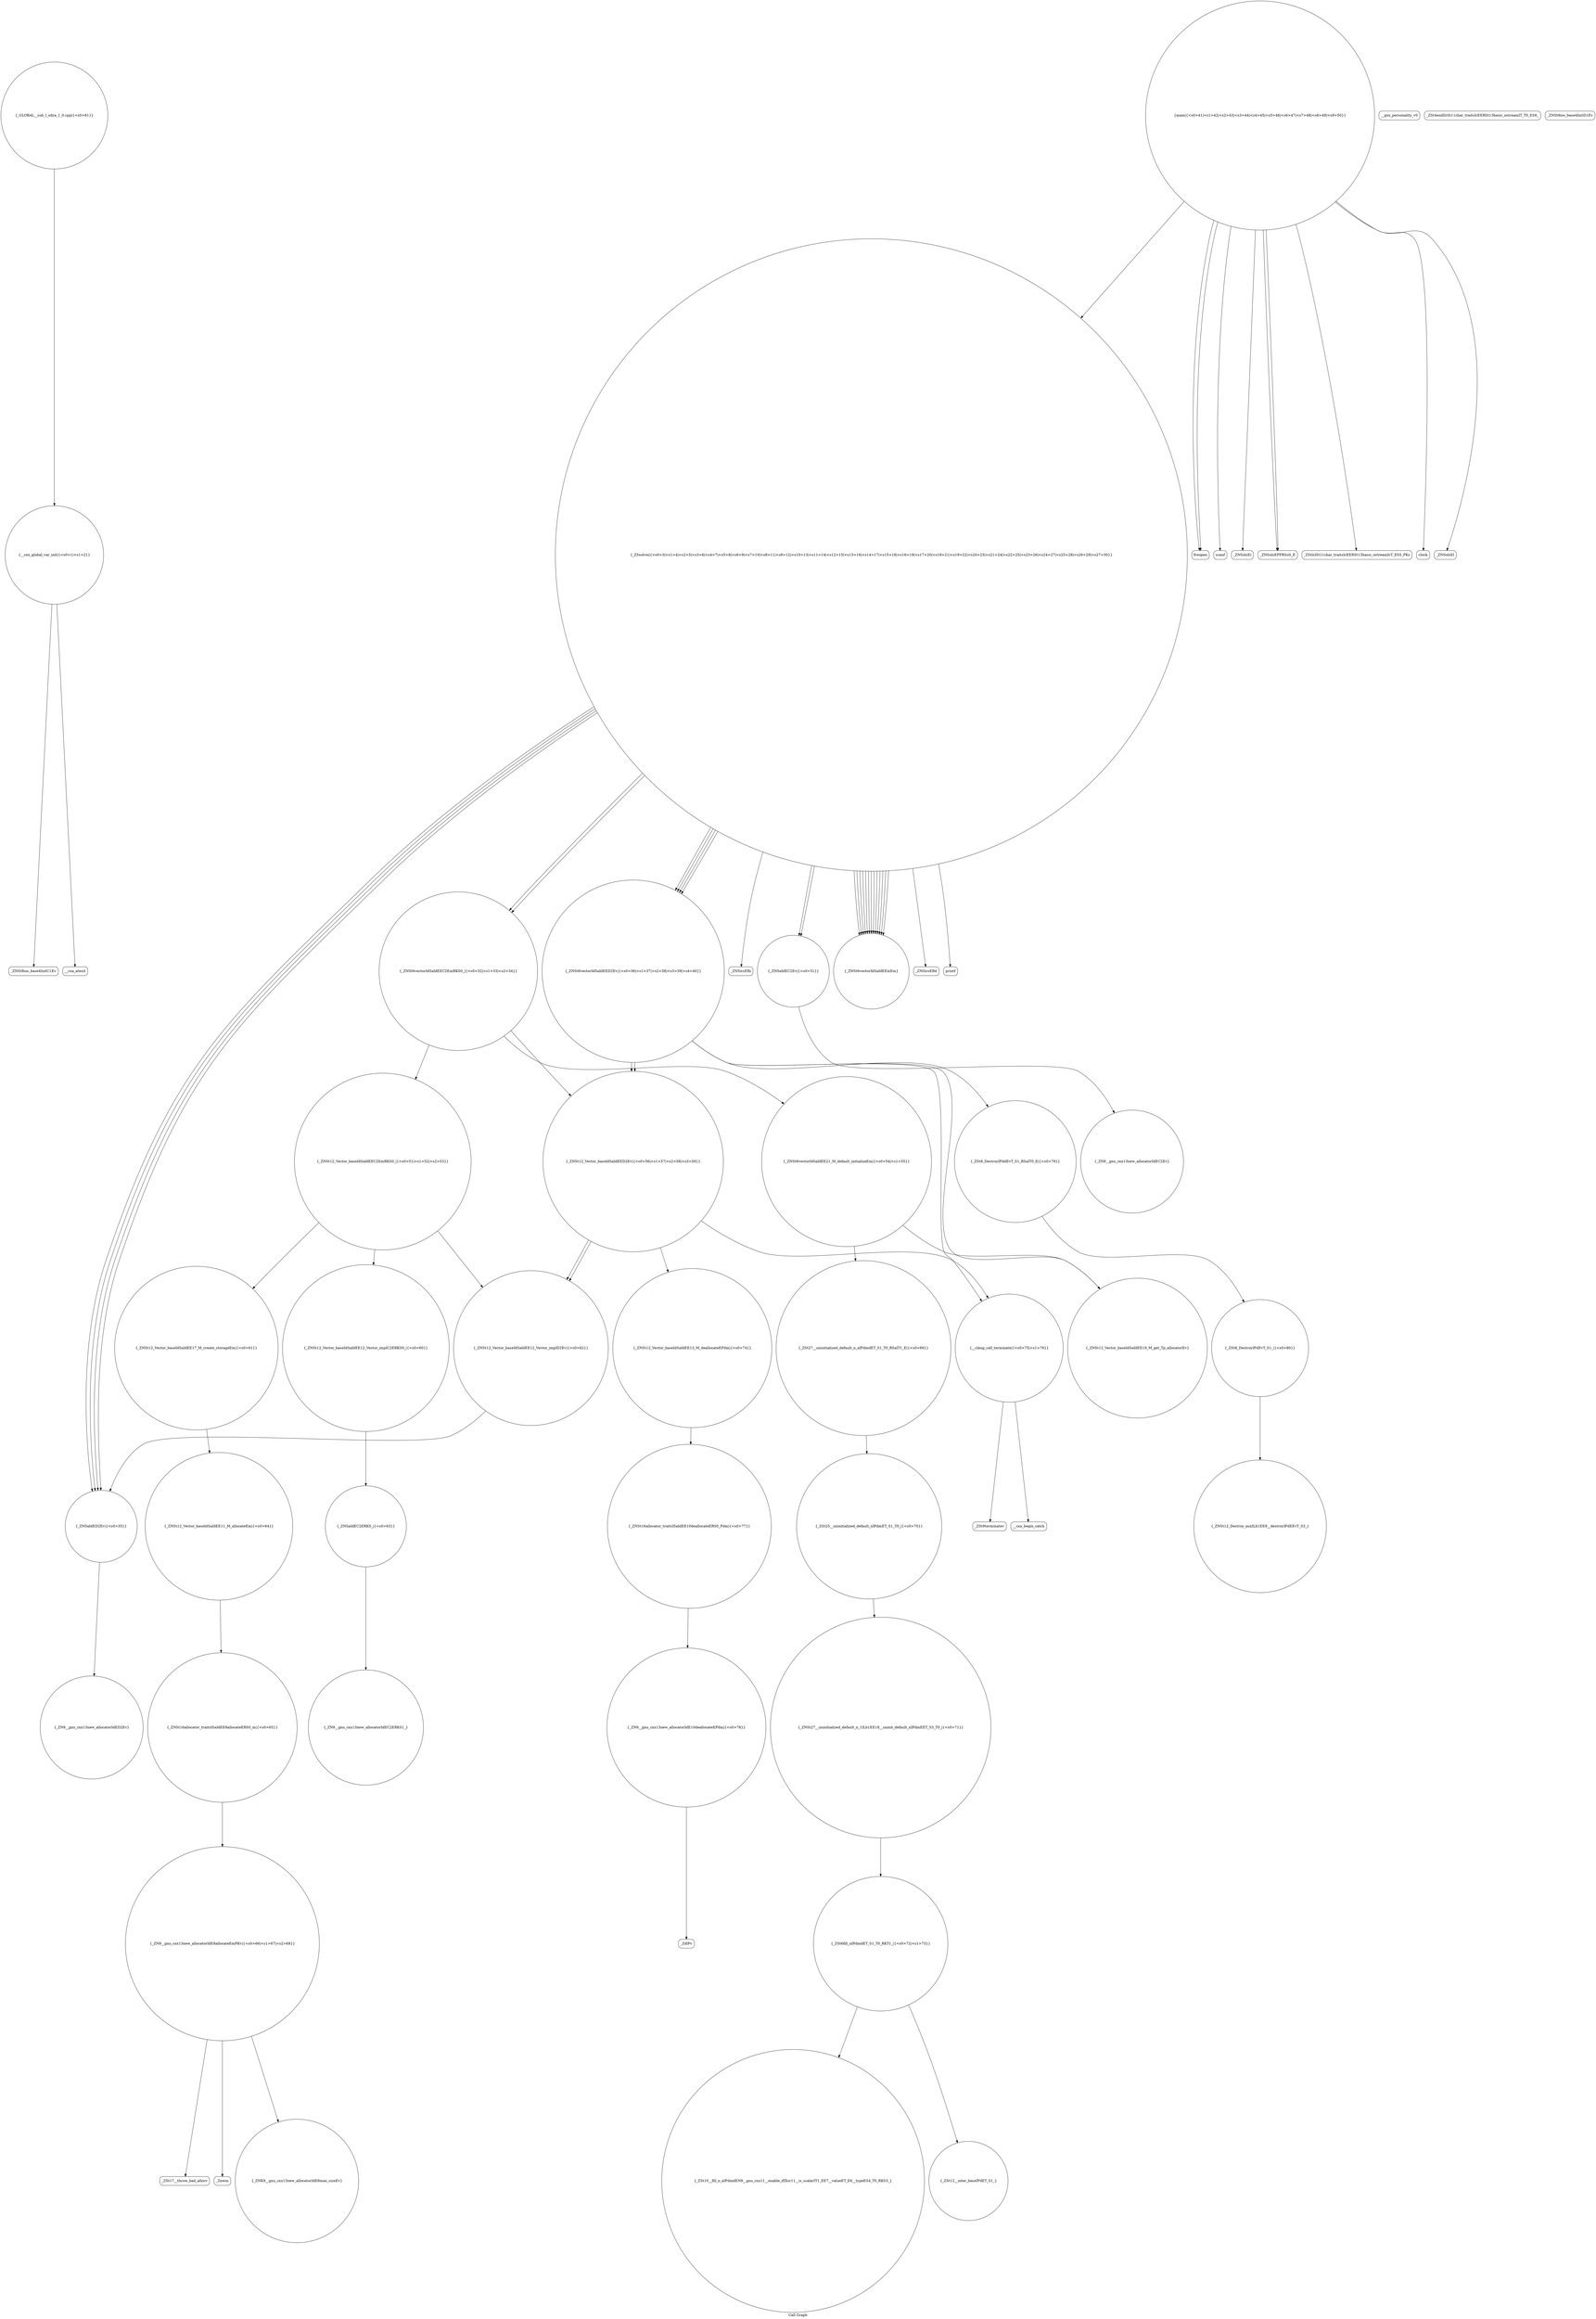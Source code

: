 digraph "Call Graph" {
	label="Call Graph";

	Node0x557a63b4a030 [shape=record,shape=circle,label="{__cxx_global_var_init|{<s0>1|<s1>2}}"];
	Node0x557a63b4a030:s0 -> Node0x557a63b4a0b0[color=black];
	Node0x557a63b4a030:s1 -> Node0x557a63b4a1b0[color=black];
	Node0x557a63b4b6b0 [shape=record,shape=circle,label="{_ZSt12__niter_baseIPdET_S1_}"];
	Node0x557a63b4a3b0 [shape=record,shape=circle,label="{_ZNSt6vectorIdSaIdEEC2EmRKS0_|{<s0>32|<s1>33|<s2>34}}"];
	Node0x557a63b4a3b0:s0 -> Node0x557a63b4acb0[color=black];
	Node0x557a63b4a3b0:s1 -> Node0x557a63b4ad30[color=black];
	Node0x557a63b4a3b0:s2 -> Node0x557a63b4adb0[color=black];
	Node0x557a63b4ca50 [shape=record,shape=Mrecord,label="{_ZdlPv}"];
	Node0x557a63b4a730 [shape=record,shape=circle,label="{main|{<s0>41|<s1>42|<s2>43|<s3>44|<s4>45|<s5>46|<s6>47|<s7>48|<s8>49|<s9>50}}"];
	Node0x557a63b4a730:s0 -> Node0x557a63b4a7b0[color=black];
	Node0x557a63b4a730:s1 -> Node0x557a63b4a7b0[color=black];
	Node0x557a63b4a730:s2 -> Node0x557a63b4a830[color=black];
	Node0x557a63b4a730:s3 -> Node0x557a63b4a230[color=black];
	Node0x557a63b4a730:s4 -> Node0x557a63b4a8b0[color=black];
	Node0x557a63b4a730:s5 -> Node0x557a63b4a930[color=black];
	Node0x557a63b4a730:s6 -> Node0x557a63b4aa30[color=black];
	Node0x557a63b4a730:s7 -> Node0x557a63b4ab30[color=black];
	Node0x557a63b4a730:s8 -> Node0x557a63b4aab0[color=black];
	Node0x557a63b4a730:s9 -> Node0x557a63b4a930[color=black];
	Node0x557a63b4aab0 [shape=record,shape=Mrecord,label="{_ZNSolsEl}"];
	Node0x557a63b4ae30 [shape=record,shape=circle,label="{_ZNSt12_Vector_baseIdSaIdEE12_Vector_implC2ERKS0_|{<s0>60}}"];
	Node0x557a63b4ae30:s0 -> Node0x557a63b4afb0[color=black];
	Node0x557a63b4b1b0 [shape=record,shape=circle,label="{_ZN9__gnu_cxx13new_allocatorIdE8allocateEmPKv|{<s0>66|<s1>67|<s2>68}}"];
	Node0x557a63b4b1b0:s0 -> Node0x557a63b4b230[color=black];
	Node0x557a63b4b1b0:s1 -> Node0x557a63b4b2b0[color=black];
	Node0x557a63b4b1b0:s2 -> Node0x557a63b4b330[color=black];
	Node0x557a63b4b530 [shape=record,shape=circle,label="{_ZNSt27__uninitialized_default_n_1ILb1EE18__uninit_default_nIPdmEET_S3_T0_|{<s0>71}}"];
	Node0x557a63b4b530:s0 -> Node0x557a63b4b5b0[color=black];
	Node0x557a63b4a230 [shape=record,shape=circle,label="{_Z5solvei|{<s0>3|<s1>4|<s2>5|<s3>6|<s4>7|<s5>8|<s6>9|<s7>10|<s8>11|<s9>12|<s10>13|<s11>14|<s12>15|<s13>16|<s14>17|<s15>18|<s16>19|<s17>20|<s18>21|<s19>22|<s20>23|<s21>24|<s22>25|<s23>26|<s24>27|<s25>28|<s26>29|<s27>30}}"];
	Node0x557a63b4a230:s0 -> Node0x557a63b4a2b0[color=black];
	Node0x557a63b4a230:s1 -> Node0x557a63b4a330[color=black];
	Node0x557a63b4a230:s2 -> Node0x557a63b4a3b0[color=black];
	Node0x557a63b4a230:s3 -> Node0x557a63b4a4b0[color=black];
	Node0x557a63b4a230:s4 -> Node0x557a63b4a330[color=black];
	Node0x557a63b4a230:s5 -> Node0x557a63b4a3b0[color=black];
	Node0x557a63b4a230:s6 -> Node0x557a63b4a4b0[color=black];
	Node0x557a63b4a230:s7 -> Node0x557a63b4a5b0[color=black];
	Node0x557a63b4a230:s8 -> Node0x557a63b4a530[color=black];
	Node0x557a63b4a230:s9 -> Node0x557a63b4a4b0[color=black];
	Node0x557a63b4a230:s10 -> Node0x557a63b4a4b0[color=black];
	Node0x557a63b4a230:s11 -> Node0x557a63b4a6b0[color=black];
	Node0x557a63b4a230:s12 -> Node0x557a63b4a5b0[color=black];
	Node0x557a63b4a230:s13 -> Node0x557a63b4a5b0[color=black];
	Node0x557a63b4a230:s14 -> Node0x557a63b4a5b0[color=black];
	Node0x557a63b4a230:s15 -> Node0x557a63b4a5b0[color=black];
	Node0x557a63b4a230:s16 -> Node0x557a63b4a5b0[color=black];
	Node0x557a63b4a230:s17 -> Node0x557a63b4a5b0[color=black];
	Node0x557a63b4a230:s18 -> Node0x557a63b4a5b0[color=black];
	Node0x557a63b4a230:s19 -> Node0x557a63b4a5b0[color=black];
	Node0x557a63b4a230:s20 -> Node0x557a63b4a5b0[color=black];
	Node0x557a63b4a230:s21 -> Node0x557a63b4a5b0[color=black];
	Node0x557a63b4a230:s22 -> Node0x557a63b4a5b0[color=black];
	Node0x557a63b4a230:s23 -> Node0x557a63b4a5b0[color=black];
	Node0x557a63b4a230:s24 -> Node0x557a63b4a630[color=black];
	Node0x557a63b4a230:s25 -> Node0x557a63b4a6b0[color=black];
	Node0x557a63b4a230:s26 -> Node0x557a63b4a6b0[color=black];
	Node0x557a63b4a230:s27 -> Node0x557a63b4a6b0[color=black];
	Node0x557a63b4c8d0 [shape=record,shape=Mrecord,label="{_ZSt9terminatev}"];
	Node0x557a63b4a5b0 [shape=record,shape=circle,label="{_ZNSt6vectorIdSaIdEEixEm}"];
	Node0x557a63b4cc50 [shape=record,shape=circle,label="{_GLOBAL__sub_I_sdya_1_0.cpp|{<s0>81}}"];
	Node0x557a63b4cc50:s0 -> Node0x557a63b4a030[color=black];
	Node0x557a63b4a930 [shape=record,shape=Mrecord,label="{_ZNSolsEPFRSoS_E}"];
	Node0x557a63b4acb0 [shape=record,shape=circle,label="{_ZNSt12_Vector_baseIdSaIdEEC2EmRKS0_|{<s0>51|<s1>52|<s2>53}}"];
	Node0x557a63b4acb0:s0 -> Node0x557a63b4ae30[color=black];
	Node0x557a63b4acb0:s1 -> Node0x557a63b4aeb0[color=black];
	Node0x557a63b4acb0:s2 -> Node0x557a63b4af30[color=black];
	Node0x557a63b4b030 [shape=record,shape=circle,label="{_ZN9__gnu_cxx13new_allocatorIdEC2ERKS1_}"];
	Node0x557a63b4b3b0 [shape=record,shape=circle,label="{_ZSt27__uninitialized_default_n_aIPdmdET_S1_T0_RSaIT1_E|{<s0>69}}"];
	Node0x557a63b4b3b0:s0 -> Node0x557a63b4b4b0[color=black];
	Node0x557a63b4a0b0 [shape=record,shape=Mrecord,label="{_ZNSt8ios_base4InitC1Ev}"];
	Node0x557a63b4b730 [shape=record,shape=circle,label="{_ZNSt12_Vector_baseIdSaIdEE13_M_deallocateEPdm|{<s0>74}}"];
	Node0x557a63b4b730:s0 -> Node0x557a63b4c950[color=black];
	Node0x557a63b4a430 [shape=record,shape=Mrecord,label="{__gxx_personality_v0}"];
	Node0x557a63b4cad0 [shape=record,shape=circle,label="{_ZSt8_DestroyIPddEvT_S1_RSaIT0_E|{<s0>79}}"];
	Node0x557a63b4cad0:s0 -> Node0x557a63b4cb50[color=black];
	Node0x557a63b4a7b0 [shape=record,shape=Mrecord,label="{freopen}"];
	Node0x557a63b4ab30 [shape=record,shape=Mrecord,label="{clock}"];
	Node0x557a63b4aeb0 [shape=record,shape=circle,label="{_ZNSt12_Vector_baseIdSaIdEE17_M_create_storageEm|{<s0>61}}"];
	Node0x557a63b4aeb0:s0 -> Node0x557a63b4b0b0[color=black];
	Node0x557a63b4b230 [shape=record,shape=circle,label="{_ZNK9__gnu_cxx13new_allocatorIdE8max_sizeEv}"];
	Node0x557a63b4b5b0 [shape=record,shape=circle,label="{_ZSt6fill_nIPdmdET_S1_T0_RKT1_|{<s0>72|<s1>73}}"];
	Node0x557a63b4b5b0:s0 -> Node0x557a63b4b6b0[color=black];
	Node0x557a63b4b5b0:s1 -> Node0x557a63b4b630[color=black];
	Node0x557a63b4a2b0 [shape=record,shape=Mrecord,label="{_ZNSirsERi}"];
	Node0x557a63b4c950 [shape=record,shape=circle,label="{_ZNSt16allocator_traitsISaIdEE10deallocateERS0_Pdm|{<s0>77}}"];
	Node0x557a63b4c950:s0 -> Node0x557a63b4c9d0[color=black];
	Node0x557a63b4a630 [shape=record,shape=Mrecord,label="{printf}"];
	Node0x557a63b4a9b0 [shape=record,shape=Mrecord,label="{_ZSt4endlIcSt11char_traitsIcEERSt13basic_ostreamIT_T0_ES6_}"];
	Node0x557a63b4ad30 [shape=record,shape=circle,label="{_ZNSt6vectorIdSaIdEE21_M_default_initializeEm|{<s0>54|<s1>55}}"];
	Node0x557a63b4ad30:s0 -> Node0x557a63b4b430[color=black];
	Node0x557a63b4ad30:s1 -> Node0x557a63b4b3b0[color=black];
	Node0x557a63b4b0b0 [shape=record,shape=circle,label="{_ZNSt12_Vector_baseIdSaIdEE11_M_allocateEm|{<s0>64}}"];
	Node0x557a63b4b0b0:s0 -> Node0x557a63b4b130[color=black];
	Node0x557a63b4b430 [shape=record,shape=circle,label="{_ZNSt12_Vector_baseIdSaIdEE19_M_get_Tp_allocatorEv}"];
	Node0x557a63b4a130 [shape=record,shape=Mrecord,label="{_ZNSt8ios_base4InitD1Ev}"];
	Node0x557a63b4b7b0 [shape=record,shape=circle,label="{__clang_call_terminate|{<s0>75|<s1>76}}"];
	Node0x557a63b4b7b0:s0 -> Node0x557a63b4c850[color=black];
	Node0x557a63b4b7b0:s1 -> Node0x557a63b4c8d0[color=black];
	Node0x557a63b4a4b0 [shape=record,shape=circle,label="{_ZNSaIdED2Ev|{<s0>35}}"];
	Node0x557a63b4a4b0:s0 -> Node0x557a63b4ac30[color=black];
	Node0x557a63b4cb50 [shape=record,shape=circle,label="{_ZSt8_DestroyIPdEvT_S1_|{<s0>80}}"];
	Node0x557a63b4cb50:s0 -> Node0x557a63b4cbd0[color=black];
	Node0x557a63b4a830 [shape=record,shape=Mrecord,label="{scanf}"];
	Node0x557a63b4abb0 [shape=record,shape=circle,label="{_ZN9__gnu_cxx13new_allocatorIdEC2Ev}"];
	Node0x557a63b4af30 [shape=record,shape=circle,label="{_ZNSt12_Vector_baseIdSaIdEE12_Vector_implD2Ev|{<s0>62}}"];
	Node0x557a63b4af30:s0 -> Node0x557a63b4a4b0[color=black];
	Node0x557a63b4b2b0 [shape=record,shape=Mrecord,label="{_ZSt17__throw_bad_allocv}"];
	Node0x557a63b4b630 [shape=record,shape=circle,label="{_ZSt10__fill_n_aIPdmdEN9__gnu_cxx11__enable_ifIXsr11__is_scalarIT1_EE7__valueET_E6__typeES4_T0_RKS3_}"];
	Node0x557a63b4a330 [shape=record,shape=circle,label="{_ZNSaIdEC2Ev|{<s0>31}}"];
	Node0x557a63b4a330:s0 -> Node0x557a63b4abb0[color=black];
	Node0x557a63b4c9d0 [shape=record,shape=circle,label="{_ZN9__gnu_cxx13new_allocatorIdE10deallocateEPdm|{<s0>78}}"];
	Node0x557a63b4c9d0:s0 -> Node0x557a63b4ca50[color=black];
	Node0x557a63b4a6b0 [shape=record,shape=circle,label="{_ZNSt6vectorIdSaIdEED2Ev|{<s0>36|<s1>37|<s2>38|<s3>39|<s4>40}}"];
	Node0x557a63b4a6b0:s0 -> Node0x557a63b4b430[color=black];
	Node0x557a63b4a6b0:s1 -> Node0x557a63b4cad0[color=black];
	Node0x557a63b4a6b0:s2 -> Node0x557a63b4adb0[color=black];
	Node0x557a63b4a6b0:s3 -> Node0x557a63b4adb0[color=black];
	Node0x557a63b4a6b0:s4 -> Node0x557a63b4b7b0[color=black];
	Node0x557a63b4aa30 [shape=record,shape=Mrecord,label="{_ZStlsISt11char_traitsIcEERSt13basic_ostreamIcT_ES5_PKc}"];
	Node0x557a63b4adb0 [shape=record,shape=circle,label="{_ZNSt12_Vector_baseIdSaIdEED2Ev|{<s0>56|<s1>57|<s2>58|<s3>59}}"];
	Node0x557a63b4adb0:s0 -> Node0x557a63b4b730[color=black];
	Node0x557a63b4adb0:s1 -> Node0x557a63b4af30[color=black];
	Node0x557a63b4adb0:s2 -> Node0x557a63b4af30[color=black];
	Node0x557a63b4adb0:s3 -> Node0x557a63b4b7b0[color=black];
	Node0x557a63b4b130 [shape=record,shape=circle,label="{_ZNSt16allocator_traitsISaIdEE8allocateERS0_m|{<s0>65}}"];
	Node0x557a63b4b130:s0 -> Node0x557a63b4b1b0[color=black];
	Node0x557a63b4b4b0 [shape=record,shape=circle,label="{_ZSt25__uninitialized_default_nIPdmET_S1_T0_|{<s0>70}}"];
	Node0x557a63b4b4b0:s0 -> Node0x557a63b4b530[color=black];
	Node0x557a63b4a1b0 [shape=record,shape=Mrecord,label="{__cxa_atexit}"];
	Node0x557a63b4c850 [shape=record,shape=Mrecord,label="{__cxa_begin_catch}"];
	Node0x557a63b4a530 [shape=record,shape=Mrecord,label="{_ZNSirsERd}"];
	Node0x557a63b4cbd0 [shape=record,shape=circle,label="{_ZNSt12_Destroy_auxILb1EE9__destroyIPdEEvT_S3_}"];
	Node0x557a63b4a8b0 [shape=record,shape=Mrecord,label="{_ZNSolsEi}"];
	Node0x557a63b4ac30 [shape=record,shape=circle,label="{_ZN9__gnu_cxx13new_allocatorIdED2Ev}"];
	Node0x557a63b4afb0 [shape=record,shape=circle,label="{_ZNSaIdEC2ERKS_|{<s0>63}}"];
	Node0x557a63b4afb0:s0 -> Node0x557a63b4b030[color=black];
	Node0x557a63b4b330 [shape=record,shape=Mrecord,label="{_Znwm}"];
}

